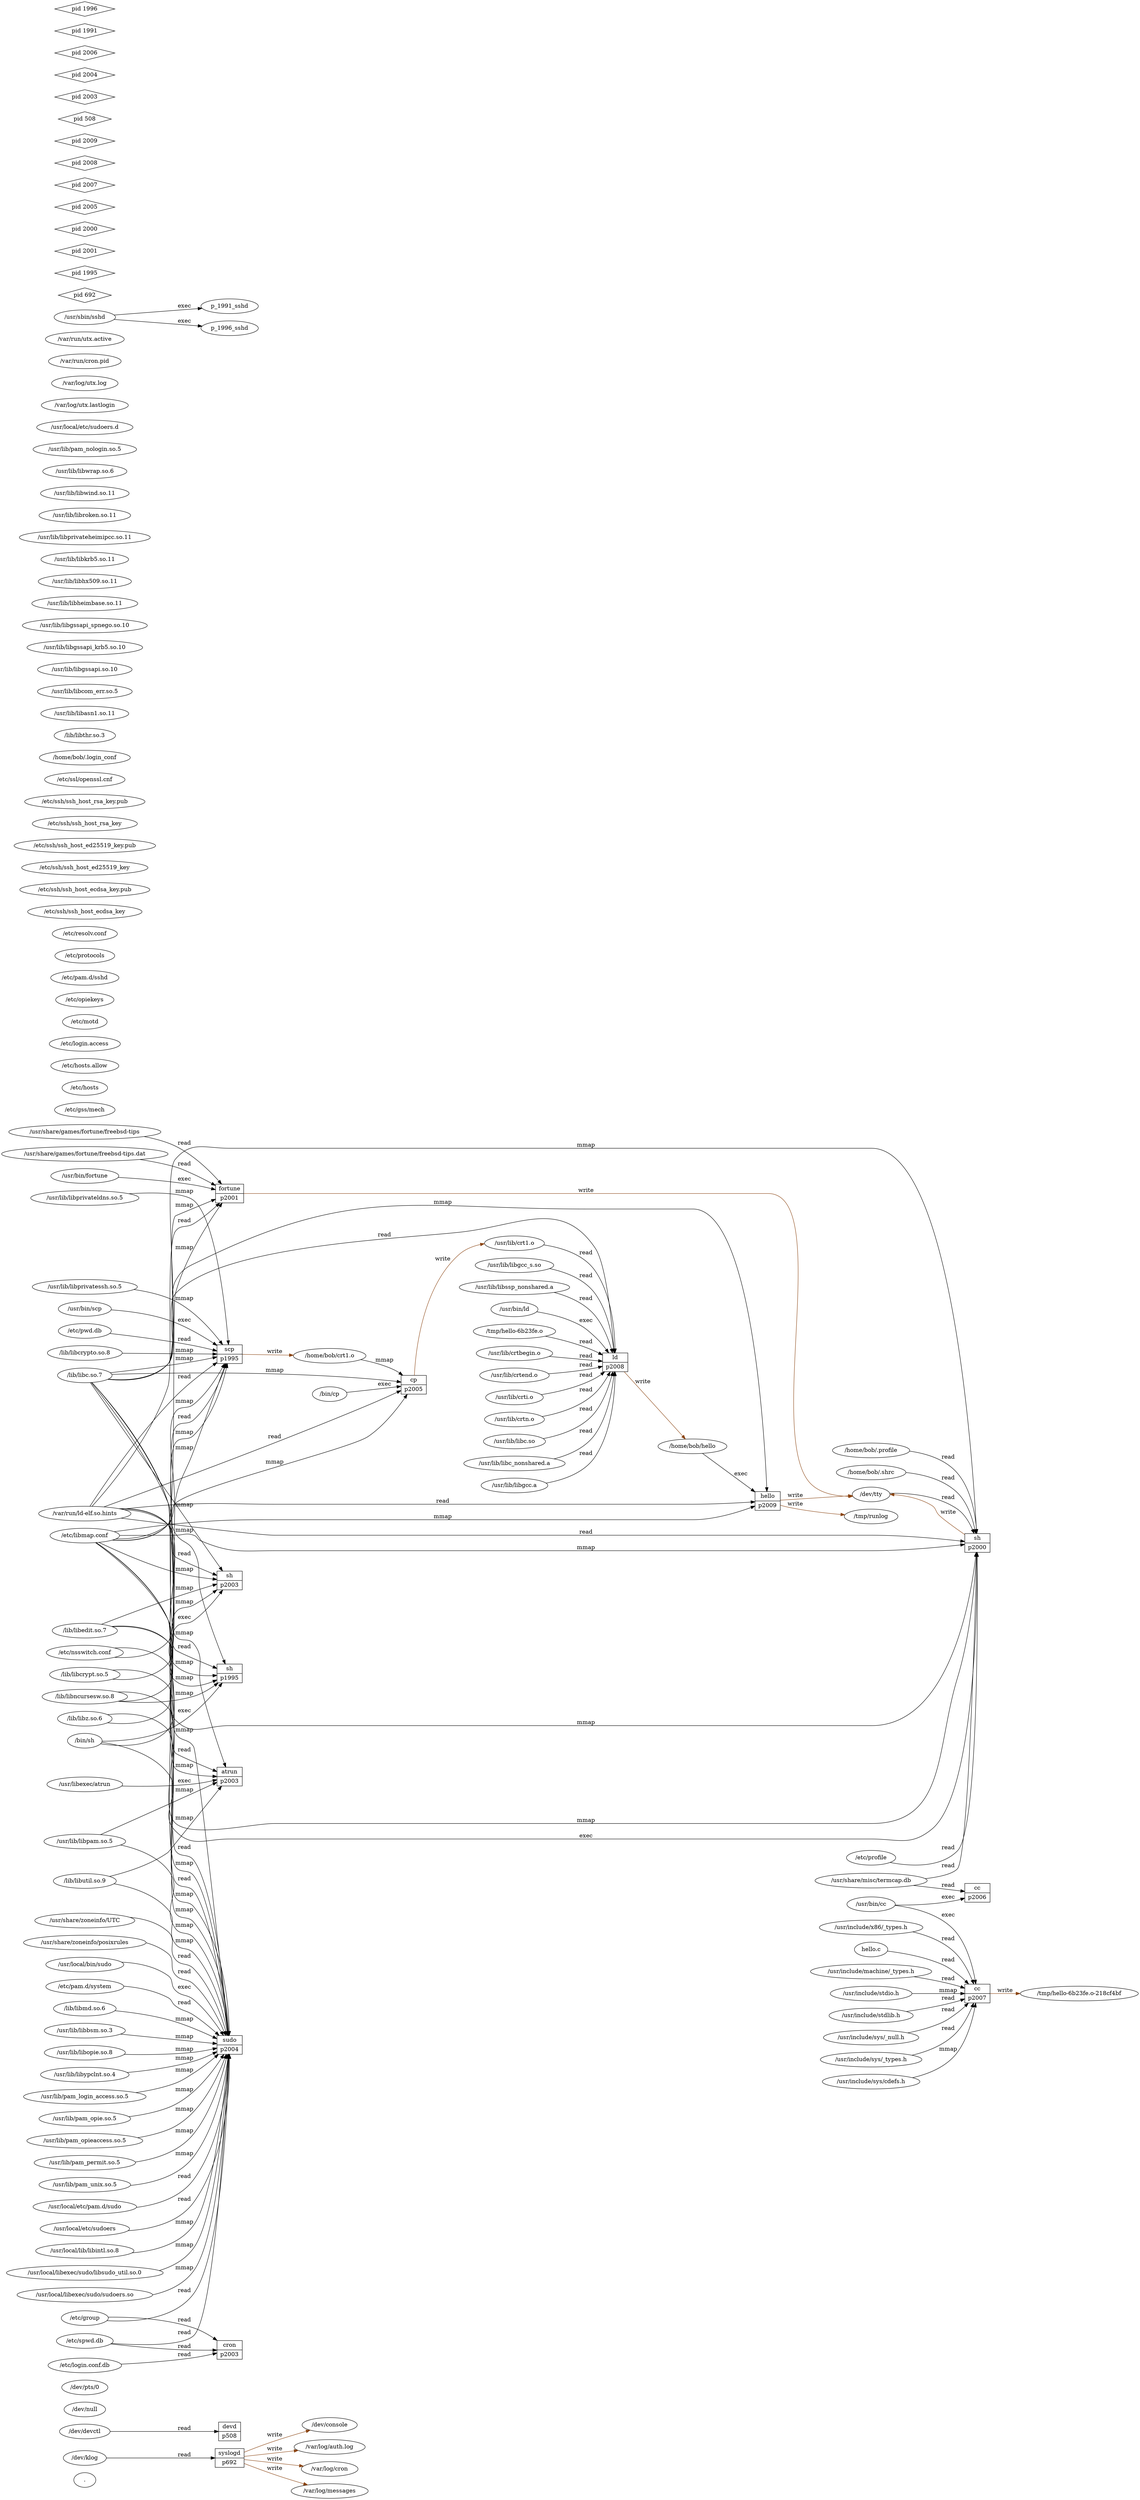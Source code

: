 digraph buildinject {
rankdir="LR";
"f_." [label="."];
"f_/dev/console" [label="/dev/console"];
"f_/dev/devctl" [label="/dev/devctl"];
"f_/dev/klog" [label="/dev/klog"];
"f_/dev/null" [label="/dev/null"];
"f_/dev/pts/0" [label="/dev/pts/0"];
"f_/dev/tty" [label="/dev/tty"];
"f_/etc/group" [label="/etc/group"];
"f_/etc/gss/mech" [label="/etc/gss/mech"];
"f_/etc/hosts" [label="/etc/hosts"];
"f_/etc/hosts.allow" [label="/etc/hosts.allow"];
"f_/etc/libmap.conf" [label="/etc/libmap.conf"];
"f_/etc/login.access" [label="/etc/login.access"];
"f_/etc/login.conf.db" [label="/etc/login.conf.db"];
"f_/etc/motd" [label="/etc/motd"];
"f_/etc/nsswitch.conf" [label="/etc/nsswitch.conf"];
"f_/etc/opiekeys" [label="/etc/opiekeys"];
"f_/etc/pam.d/sshd" [label="/etc/pam.d/sshd"];
"f_/etc/pam.d/system" [label="/etc/pam.d/system"];
"f_/etc/profile" [label="/etc/profile"];
"f_/etc/protocols" [label="/etc/protocols"];
"f_/etc/pwd.db" [label="/etc/pwd.db"];
"f_/etc/resolv.conf" [label="/etc/resolv.conf"];
"f_/etc/spwd.db" [label="/etc/spwd.db"];
"f_/etc/ssh/ssh_host_ecdsa_key" [label="/etc/ssh/ssh_host_ecdsa_key"];
"f_/etc/ssh/ssh_host_ecdsa_key.pub" [label="/etc/ssh/ssh_host_ecdsa_key.pub"];
"f_/etc/ssh/ssh_host_ed25519_key" [label="/etc/ssh/ssh_host_ed25519_key"];
"f_/etc/ssh/ssh_host_ed25519_key.pub" [label="/etc/ssh/ssh_host_ed25519_key.pub"];
"f_/etc/ssh/ssh_host_rsa_key" [label="/etc/ssh/ssh_host_rsa_key"];
"f_/etc/ssh/ssh_host_rsa_key.pub" [label="/etc/ssh/ssh_host_rsa_key.pub"];
"f_/etc/ssl/openssl.cnf" [label="/etc/ssl/openssl.cnf"];
"f_/home/bob/.login_conf" [label="/home/bob/.login_conf"];
"f_/home/bob/.profile" [label="/home/bob/.profile"];
"f_/home/bob/.shrc" [label="/home/bob/.shrc"];
"f_/home/bob/crt1.o" [label="/home/bob/crt1.o"];
"f_/home/bob/hello" [label="/home/bob/hello"];
"f_/lib/libc.so.7" [label="/lib/libc.so.7"];
"f_/lib/libcrypt.so.5" [label="/lib/libcrypt.so.5"];
"f_/lib/libcrypto.so.8" [label="/lib/libcrypto.so.8"];
"f_/lib/libedit.so.7" [label="/lib/libedit.so.7"];
"f_/lib/libmd.so.6" [label="/lib/libmd.so.6"];
"f_/lib/libncursesw.so.8" [label="/lib/libncursesw.so.8"];
"f_/lib/libthr.so.3" [label="/lib/libthr.so.3"];
"f_/lib/libutil.so.9" [label="/lib/libutil.so.9"];
"f_/lib/libz.so.6" [label="/lib/libz.so.6"];
"f_/tmp/hello-6b23fe.o" [label="/tmp/hello-6b23fe.o"];
"f_/tmp/hello-6b23fe.o-218cf4bf" [label="/tmp/hello-6b23fe.o-218cf4bf"];
"f_/tmp/runlog" [label="/tmp/runlog"];
"f_/usr/include/machine/_types.h" [label="/usr/include/machine/_types.h"];
"f_/usr/include/stdio.h" [label="/usr/include/stdio.h"];
"f_/usr/include/stdlib.h" [label="/usr/include/stdlib.h"];
"f_/usr/include/sys/_null.h" [label="/usr/include/sys/_null.h"];
"f_/usr/include/sys/_types.h" [label="/usr/include/sys/_types.h"];
"f_/usr/include/sys/cdefs.h" [label="/usr/include/sys/cdefs.h"];
"f_/usr/include/x86/_types.h" [label="/usr/include/x86/_types.h"];
"f_/usr/lib/crt1.o" [label="/usr/lib/crt1.o"];
"f_/usr/lib/crtbegin.o" [label="/usr/lib/crtbegin.o"];
"f_/usr/lib/crtend.o" [label="/usr/lib/crtend.o"];
"f_/usr/lib/crti.o" [label="/usr/lib/crti.o"];
"f_/usr/lib/crtn.o" [label="/usr/lib/crtn.o"];
"f_/usr/lib/libasn1.so.11" [label="/usr/lib/libasn1.so.11"];
"f_/usr/lib/libbsm.so.3" [label="/usr/lib/libbsm.so.3"];
"f_/usr/lib/libc.so" [label="/usr/lib/libc.so"];
"f_/usr/lib/libc_nonshared.a" [label="/usr/lib/libc_nonshared.a"];
"f_/usr/lib/libcom_err.so.5" [label="/usr/lib/libcom_err.so.5"];
"f_/usr/lib/libgcc.a" [label="/usr/lib/libgcc.a"];
"f_/usr/lib/libgcc_s.so" [label="/usr/lib/libgcc_s.so"];
"f_/usr/lib/libgssapi.so.10" [label="/usr/lib/libgssapi.so.10"];
"f_/usr/lib/libgssapi_krb5.so.10" [label="/usr/lib/libgssapi_krb5.so.10"];
"f_/usr/lib/libgssapi_spnego.so.10" [label="/usr/lib/libgssapi_spnego.so.10"];
"f_/usr/lib/libheimbase.so.11" [label="/usr/lib/libheimbase.so.11"];
"f_/usr/lib/libhx509.so.11" [label="/usr/lib/libhx509.so.11"];
"f_/usr/lib/libkrb5.so.11" [label="/usr/lib/libkrb5.so.11"];
"f_/usr/lib/libopie.so.8" [label="/usr/lib/libopie.so.8"];
"f_/usr/lib/libpam.so.5" [label="/usr/lib/libpam.so.5"];
"f_/usr/lib/libprivateheimipcc.so.11" [label="/usr/lib/libprivateheimipcc.so.11"];
"f_/usr/lib/libprivateldns.so.5" [label="/usr/lib/libprivateldns.so.5"];
"f_/usr/lib/libprivatessh.so.5" [label="/usr/lib/libprivatessh.so.5"];
"f_/usr/lib/libroken.so.11" [label="/usr/lib/libroken.so.11"];
"f_/usr/lib/libssp_nonshared.a" [label="/usr/lib/libssp_nonshared.a"];
"f_/usr/lib/libwind.so.11" [label="/usr/lib/libwind.so.11"];
"f_/usr/lib/libwrap.so.6" [label="/usr/lib/libwrap.so.6"];
"f_/usr/lib/libypclnt.so.4" [label="/usr/lib/libypclnt.so.4"];
"f_/usr/lib/pam_login_access.so.5" [label="/usr/lib/pam_login_access.so.5"];
"f_/usr/lib/pam_nologin.so.5" [label="/usr/lib/pam_nologin.so.5"];
"f_/usr/lib/pam_opie.so.5" [label="/usr/lib/pam_opie.so.5"];
"f_/usr/lib/pam_opieaccess.so.5" [label="/usr/lib/pam_opieaccess.so.5"];
"f_/usr/lib/pam_permit.so.5" [label="/usr/lib/pam_permit.so.5"];
"f_/usr/lib/pam_unix.so.5" [label="/usr/lib/pam_unix.so.5"];
"f_/usr/local/etc/pam.d/sudo" [label="/usr/local/etc/pam.d/sudo"];
"f_/usr/local/etc/sudoers" [label="/usr/local/etc/sudoers"];
"f_/usr/local/etc/sudoers.d" [label="/usr/local/etc/sudoers.d"];
"f_/usr/local/lib/libintl.so.8" [label="/usr/local/lib/libintl.so.8"];
"f_/usr/local/libexec/sudo/libsudo_util.so.0" [label="/usr/local/libexec/sudo/libsudo_util.so.0"];
"f_/usr/local/libexec/sudo/sudoers.so" [label="/usr/local/libexec/sudo/sudoers.so"];
"f_/usr/share/games/fortune/freebsd-tips" [label="/usr/share/games/fortune/freebsd-tips"];
"f_/usr/share/games/fortune/freebsd-tips.dat" [label="/usr/share/games/fortune/freebsd-tips.dat"];
"f_/usr/share/misc/termcap.db" [label="/usr/share/misc/termcap.db"];
"f_/usr/share/zoneinfo/UTC" [label="/usr/share/zoneinfo/UTC"];
"f_/usr/share/zoneinfo/posixrules" [label="/usr/share/zoneinfo/posixrules"];
"f_/var/log/auth.log" [label="/var/log/auth.log"];
"f_/var/log/cron" [label="/var/log/cron"];
"f_/var/log/messages" [label="/var/log/messages"];
"f_/var/log/utx.lastlogin" [label="/var/log/utx.lastlogin"];
"f_/var/log/utx.log" [label="/var/log/utx.log"];
"f_/var/run/cron.pid" [label="/var/run/cron.pid"];
"f_/var/run/ld-elf.so.hints" [label="/var/run/ld-elf.so.hints"];
"f_/var/run/utx.active" [label="/var/run/utx.active"];
"f_hello.c" [label="hello.c"];
"f_/bin/cp" [label="/bin/cp"];
"f_/bin/sh" [label="/bin/sh"];
"f_/usr/bin/cc" [label="/usr/bin/cc"];
"f_/usr/bin/fortune" [label="/usr/bin/fortune"];
"f_/usr/bin/ld" [label="/usr/bin/ld"];
"f_/usr/bin/scp" [label="/usr/bin/scp"];
"f_/usr/libexec/atrun" [label="/usr/libexec/atrun"];
"f_/usr/local/bin/sudo" [label="/usr/local/bin/sudo"];
"f_/usr/sbin/sshd" [label="/usr/sbin/sshd"];
    p_692 [label="pid 692", shape="diamond"];
    "p_692_syslogd" [label="{{syslogd | p692}}", shape="record"];
    "p_692_syslogd" -> "f_/dev/console" [label="write", color="saddlebrown"];
    "p_692_syslogd" -> "f_/var/log/messages" [label="write", color="saddlebrown"];
    "p_692_syslogd" -> "f_/var/log/auth.log" [label="write", color="saddlebrown"];
    p_1995 [label="pid 1995", shape="diamond"];
    "p_1995_scp" [label="{{scp | p1995}}", shape="record"];
    "p_1995_scp" -> "f_/home/bob/crt1.o" [label="write", color="saddlebrown"];
    p_2001 [label="pid 2001", shape="diamond"];
    "p_2001_fortune" [label="{{fortune | p2001}}", shape="record"];
    "p_2001_fortune" -> "f_/dev/tty" [label="write", color="saddlebrown"];
    p_2000 [label="pid 2000", shape="diamond"];
    "p_2000_sh" [label="{{sh | p2000}}", shape="record"];
    "p_2000_sh" -> "f_/dev/tty" [label="write", color="saddlebrown"];
    "p_692_syslogd" -> "f_/var/log/cron" [label="write", color="saddlebrown"];
    p_2005 [label="pid 2005", shape="diamond"];
    "p_2005_cp" [label="{{cp | p2005}}", shape="record"];
    "p_2005_cp" -> "f_/usr/lib/crt1.o" [label="write", color="saddlebrown"];
    p_2007 [label="pid 2007", shape="diamond"];
    "p_2007_cc" [label="{{cc | p2007}}", shape="record"];
    "p_2007_cc" -> "f_/tmp/hello-6b23fe.o-218cf4bf" [label="write", color="saddlebrown"];
    p_2008 [label="pid 2008", shape="diamond"];
    "p_2008_ld" [label="{{ld | p2008}}", shape="record"];
    "p_2008_ld" -> "f_/home/bob/hello" [label="write", color="saddlebrown"];
    p_2009 [label="pid 2009", shape="diamond"];
    "p_2009_hello" [label="{{hello | p2009}}", shape="record"];
    "p_2009_hello" -> "f_/dev/tty" [label="write", color="saddlebrown"];
    "p_2009_hello" -> "f_/tmp/runlog" [label="write", color="saddlebrown"];
    "f_/dev/klog" -> "p_692_syslogd" [label="read", color="black"];
    "p_1995_sh" [label="{{sh | p1995}}", shape="record"];
    "f_/var/run/ld-elf.so.hints" -> "p_1995_sh" [label="read", color="black"];
    "f_/var/run/ld-elf.so.hints" -> "p_1995_scp" [label="read", color="black"];
    "f_/etc/nsswitch.conf" -> "p_1995_scp" [label="read", color="black"];
    "f_/etc/pwd.db" -> "p_1995_scp" [label="read", color="black"];
    p_508 [label="pid 508", shape="diamond"];
    "p_508_devd" [label="{{devd | p508}}", shape="record"];
    "f_/dev/devctl" -> "p_508_devd" [label="read", color="black"];
    "f_/var/run/ld-elf.so.hints" -> "p_2000_sh" [label="read", color="black"];
    "f_/usr/share/misc/termcap.db" -> "p_2000_sh" [label="read", color="black"];
    "f_/etc/profile" -> "p_2000_sh" [label="read", color="black"];
    "f_/home/bob/.profile" -> "p_2000_sh" [label="read", color="black"];
    "f_/var/run/ld-elf.so.hints" -> "p_2001_fortune" [label="read", color="black"];
    "f_/usr/share/games/fortune/freebsd-tips.dat" -> "p_2001_fortune" [label="read", color="black"];
    "f_/usr/share/games/fortune/freebsd-tips" -> "p_2001_fortune" [label="read", color="black"];
    "f_/home/bob/.shrc" -> "p_2000_sh" [label="read", color="black"];
    "f_/dev/tty" -> "p_2000_sh" [label="read", color="black"];
    p_2003 [label="pid 2003", shape="diamond"];
    "p_2003_cron" [label="{{cron | p2003}}", shape="record"];
    "f_/etc/spwd.db" -> "p_2003_cron" [label="read", color="black"];
    "f_/etc/login.conf.db" -> "p_2003_cron" [label="read", color="black"];
    "f_/etc/group" -> "p_2003_cron" [label="read", color="black"];
    "p_2003_sh" [label="{{sh | p2003}}", shape="record"];
    "f_/var/run/ld-elf.so.hints" -> "p_2003_sh" [label="read", color="black"];
    "p_2003_atrun" [label="{{atrun | p2003}}", shape="record"];
    "f_/var/run/ld-elf.so.hints" -> "p_2003_atrun" [label="read", color="black"];
    p_2004 [label="pid 2004", shape="diamond"];
    "p_2004_sudo" [label="{{sudo | p2004}}", shape="record"];
    "f_/var/run/ld-elf.so.hints" -> "p_2004_sudo" [label="read", color="black"];
    "f_/usr/share/zoneinfo/UTC" -> "p_2004_sudo" [label="read", color="black"];
    "f_/usr/share/zoneinfo/posixrules" -> "p_2004_sudo" [label="read", color="black"];
    "f_/etc/nsswitch.conf" -> "p_2004_sudo" [label="read", color="black"];
    "f_/etc/spwd.db" -> "p_2004_sudo" [label="read", color="black"];
    "f_/etc/group" -> "p_2004_sudo" [label="read", color="black"];
    "f_/usr/local/etc/sudoers" -> "p_2004_sudo" [label="read", color="black"];
    "f_/usr/local/etc/pam.d/sudo" -> "p_2004_sudo" [label="read", color="black"];
    "f_/etc/pam.d/system" -> "p_2004_sudo" [label="read", color="black"];
    "f_/var/run/ld-elf.so.hints" -> "p_2005_cp" [label="read", color="black"];
    p_2006 [label="pid 2006", shape="diamond"];
    "p_2006_cc" [label="{{cc | p2006}}", shape="record"];
    "f_/usr/share/misc/termcap.db" -> "p_2006_cc" [label="read", color="black"];
    "f_hello.c" -> "p_2007_cc" [label="read", color="black"];
    "f_/usr/include/sys/_null.h" -> "p_2007_cc" [label="read", color="black"];
    "f_/usr/include/sys/_types.h" -> "p_2007_cc" [label="read", color="black"];
    "f_/usr/include/machine/_types.h" -> "p_2007_cc" [label="read", color="black"];
    "f_/usr/include/x86/_types.h" -> "p_2007_cc" [label="read", color="black"];
    "f_/usr/include/stdlib.h" -> "p_2007_cc" [label="read", color="black"];
    "f_/usr/lib/crt1.o" -> "p_2008_ld" [label="read", color="black"];
    "f_/usr/lib/crti.o" -> "p_2008_ld" [label="read", color="black"];
    "f_/usr/lib/crtbegin.o" -> "p_2008_ld" [label="read", color="black"];
    "f_/tmp/hello-6b23fe.o" -> "p_2008_ld" [label="read", color="black"];
    "f_/usr/lib/libgcc.a" -> "p_2008_ld" [label="read", color="black"];
    "f_/usr/lib/libgcc_s.so" -> "p_2008_ld" [label="read", color="black"];
    "f_/usr/lib/libc.so" -> "p_2008_ld" [label="read", color="black"];
    "f_/lib/libc.so.7" -> "p_2008_ld" [label="read", color="black"];
    "f_/usr/lib/libc_nonshared.a" -> "p_2008_ld" [label="read", color="black"];
    "f_/usr/lib/libssp_nonshared.a" -> "p_2008_ld" [label="read", color="black"];
    "f_/usr/lib/crtend.o" -> "p_2008_ld" [label="read", color="black"];
    "f_/usr/lib/crtn.o" -> "p_2008_ld" [label="read", color="black"];
    "f_/var/run/ld-elf.so.hints" -> "p_2009_hello" [label="read", color="black"];
    "f_/etc/libmap.conf" -> "p_1995_sh" [label="mmap", color="black"];
    "f_/lib/libedit.so.7" -> "p_1995_sh" [label="mmap", color="black"];
    "f_/lib/libc.so.7" -> "p_1995_sh" [label="mmap", color="black"];
    "f_/lib/libncursesw.so.8" -> "p_1995_sh" [label="mmap", color="black"];
    "f_/etc/libmap.conf" -> "p_1995_scp" [label="mmap", color="black"];
    "f_/usr/lib/libprivatessh.so.5" -> "p_1995_scp" [label="mmap", color="black"];
    "f_/lib/libc.so.7" -> "p_1995_scp" [label="mmap", color="black"];
    "f_/usr/lib/libprivateldns.so.5" -> "p_1995_scp" [label="mmap", color="black"];
    "f_/lib/libcrypto.so.8" -> "p_1995_scp" [label="mmap", color="black"];
    "f_/lib/libcrypt.so.5" -> "p_1995_scp" [label="mmap", color="black"];
    "f_/lib/libz.so.6" -> "p_1995_scp" [label="mmap", color="black"];
    "f_/etc/libmap.conf" -> "p_2000_sh" [label="mmap", color="black"];
    "f_/lib/libedit.so.7" -> "p_2000_sh" [label="mmap", color="black"];
    "f_/lib/libc.so.7" -> "p_2000_sh" [label="mmap", color="black"];
    "f_/lib/libncursesw.so.8" -> "p_2000_sh" [label="mmap", color="black"];
    "f_/etc/libmap.conf" -> "p_2001_fortune" [label="mmap", color="black"];
    "f_/lib/libc.so.7" -> "p_2001_fortune" [label="mmap", color="black"];
    "f_/etc/libmap.conf" -> "p_2003_sh" [label="mmap", color="black"];
    "f_/lib/libedit.so.7" -> "p_2003_sh" [label="mmap", color="black"];
    "f_/lib/libc.so.7" -> "p_2003_sh" [label="mmap", color="black"];
    "f_/lib/libncursesw.so.8" -> "p_2003_sh" [label="mmap", color="black"];
    "f_/etc/libmap.conf" -> "p_2003_atrun" [label="mmap", color="black"];
    "f_/usr/lib/libpam.so.5" -> "p_2003_atrun" [label="mmap", color="black"];
    "f_/lib/libutil.so.9" -> "p_2003_atrun" [label="mmap", color="black"];
    "f_/lib/libc.so.7" -> "p_2003_atrun" [label="mmap", color="black"];
    "f_/etc/libmap.conf" -> "p_2004_sudo" [label="mmap", color="black"];
    "f_/lib/libutil.so.9" -> "p_2004_sudo" [label="mmap", color="black"];
    "f_/usr/local/libexec/sudo/libsudo_util.so.0" -> "p_2004_sudo" [label="mmap", color="black"];
    "f_/usr/local/lib/libintl.so.8" -> "p_2004_sudo" [label="mmap", color="black"];
    "f_/lib/libc.so.7" -> "p_2004_sudo" [label="mmap", color="black"];
    "f_/usr/local/libexec/sudo/sudoers.so" -> "p_2004_sudo" [label="mmap", color="black"];
    "f_/usr/lib/libbsm.so.3" -> "p_2004_sudo" [label="mmap", color="black"];
    "f_/usr/lib/libpam.so.5" -> "p_2004_sudo" [label="mmap", color="black"];
    "f_/lib/libz.so.6" -> "p_2004_sudo" [label="mmap", color="black"];
    "f_/usr/lib/pam_opie.so.5" -> "p_2004_sudo" [label="mmap", color="black"];
    "f_/usr/lib/libopie.so.8" -> "p_2004_sudo" [label="mmap", color="black"];
    "f_/lib/libmd.so.6" -> "p_2004_sudo" [label="mmap", color="black"];
    "f_/usr/lib/pam_opieaccess.so.5" -> "p_2004_sudo" [label="mmap", color="black"];
    "f_/usr/lib/pam_unix.so.5" -> "p_2004_sudo" [label="mmap", color="black"];
    "f_/lib/libcrypt.so.5" -> "p_2004_sudo" [label="mmap", color="black"];
    "f_/usr/lib/libypclnt.so.4" -> "p_2004_sudo" [label="mmap", color="black"];
    "f_/usr/lib/pam_login_access.so.5" -> "p_2004_sudo" [label="mmap", color="black"];
    "f_/usr/lib/pam_permit.so.5" -> "p_2004_sudo" [label="mmap", color="black"];
    "f_/etc/libmap.conf" -> "p_2005_cp" [label="mmap", color="black"];
    "f_/lib/libc.so.7" -> "p_2005_cp" [label="mmap", color="black"];
    "f_/home/bob/crt1.o" -> "p_2005_cp" [label="mmap", color="black"];
    "f_/usr/include/stdio.h" -> "p_2007_cc" [label="mmap", color="black"];
    "f_/usr/include/sys/cdefs.h" -> "p_2007_cc" [label="mmap", color="black"];
    "f_/etc/libmap.conf" -> "p_2009_hello" [label="mmap", color="black"];
    "f_/lib/libc.so.7" -> "p_2009_hello" [label="mmap", color="black"];
        p_1991 [label="pid 1991", shape="diamond"];
     "f_/usr/sbin/sshd" -> "p_1991_sshd" [label="exec", color="black"];
        p_1995 [label="pid 1995", shape="diamond"];
     "f_/bin/sh" -> "p_1995_sh" [label="exec", color="black"];
     "f_/usr/bin/scp" -> "p_1995_scp" [label="exec", color="black"];
        p_1996 [label="pid 1996", shape="diamond"];
     "f_/usr/sbin/sshd" -> "p_1996_sshd" [label="exec", color="black"];
        p_2000 [label="pid 2000", shape="diamond"];
     "f_/bin/sh" -> "p_2000_sh" [label="exec", color="black"];
        p_2001 [label="pid 2001", shape="diamond"];
     "f_/usr/bin/fortune" -> "p_2001_fortune" [label="exec", color="black"];
        p_2003 [label="pid 2003", shape="diamond"];
     "f_/bin/sh" -> "p_2003_sh" [label="exec", color="black"];
     "f_/usr/libexec/atrun" -> "p_2003_atrun" [label="exec", color="black"];
        p_2004 [label="pid 2004", shape="diamond"];
     "f_/usr/local/bin/sudo" -> "p_2004_sudo" [label="exec", color="black"];
        p_2005 [label="pid 2005", shape="diamond"];
     "f_/bin/cp" -> "p_2005_cp" [label="exec", color="black"];
        p_2006 [label="pid 2006", shape="diamond"];
     "f_/usr/bin/cc" -> "p_2006_cc" [label="exec", color="black"];
        p_2007 [label="pid 2007", shape="diamond"];
     "f_/usr/bin/cc" -> "p_2007_cc" [label="exec", color="black"];
        p_2008 [label="pid 2008", shape="diamond"];
     "f_/usr/bin/ld" -> "p_2008_ld" [label="exec", color="black"];
        p_2009 [label="pid 2009", shape="diamond"];
     "f_/home/bob/hello" -> "p_2009_hello" [label="exec", color="black"];
}
